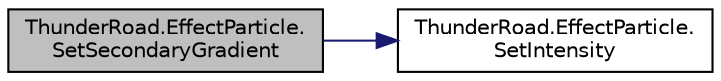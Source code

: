 digraph "ThunderRoad.EffectParticle.SetSecondaryGradient"
{
 // LATEX_PDF_SIZE
  edge [fontname="Helvetica",fontsize="10",labelfontname="Helvetica",labelfontsize="10"];
  node [fontname="Helvetica",fontsize="10",shape=record];
  rankdir="LR";
  Node1 [label="ThunderRoad.EffectParticle.\lSetSecondaryGradient",height=0.2,width=0.4,color="black", fillcolor="grey75", style="filled", fontcolor="black",tooltip="Sets the secondary gradient."];
  Node1 -> Node2 [color="midnightblue",fontsize="10",style="solid",fontname="Helvetica"];
  Node2 [label="ThunderRoad.EffectParticle.\lSetIntensity",height=0.2,width=0.4,color="black", fillcolor="white", style="filled",URL="$class_thunder_road_1_1_effect_particle.html#a8680aff191ef9f79facec8fdbd011bb1",tooltip="Sets the intensity."];
}
